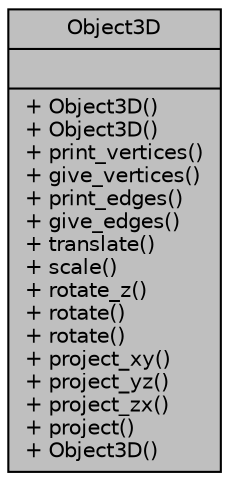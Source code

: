 digraph "Object3D"
{
  bgcolor="transparent";
  edge [fontname="Helvetica",fontsize="10",labelfontname="Helvetica",labelfontsize="10"];
  node [fontname="Helvetica",fontsize="10",shape=record];
  Node1 [label="{Object3D\n||+ Object3D()\l+ Object3D()\l+ print_vertices()\l+ give_vertices()\l+ print_edges()\l+ give_edges()\l+ translate()\l+ scale()\l+ rotate_z()\l+ rotate()\l+ rotate()\l+ project_xy()\l+ project_yz()\l+ project_zx()\l+ project()\l+ Object3D()\l}",height=0.2,width=0.4,color="black", fillcolor="grey75", style="filled", fontcolor="black"];
}
